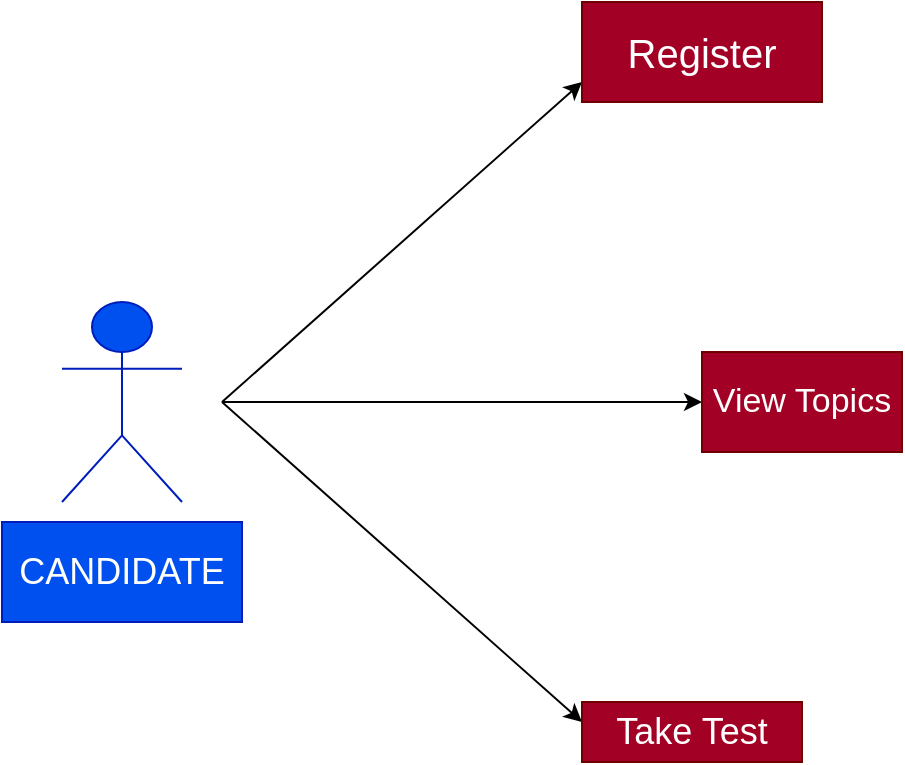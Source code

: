 <mxfile version="13.10.9" type="device"><diagram id="Bp6712YP2T4kPSgLyzfS" name="Page-1"><mxGraphModel dx="1038" dy="580" grid="1" gridSize="10" guides="1" tooltips="1" connect="1" arrows="1" fold="1" page="1" pageScale="1" pageWidth="583" pageHeight="827" math="0" shadow="0"><root><mxCell id="0"/><mxCell id="1" parent="0"/><mxCell id="EQlB2G9J8dbARFNdZKfT-1" value="&lt;font style=&quot;font-size: 16px&quot;&gt;Candidate&lt;/font&gt;" style="shape=umlActor;verticalLabelPosition=bottom;verticalAlign=top;html=1;outlineConnect=0;fillColor=#0050ef;strokeColor=#001DBC;fontColor=#ffffff;" vertex="1" parent="1"><mxGeometry x="40" y="230" width="60" height="100" as="geometry"/></mxCell><mxCell id="EQlB2G9J8dbARFNdZKfT-3" value="" style="endArrow=classic;html=1;" edge="1" parent="1"><mxGeometry width="50" height="50" relative="1" as="geometry"><mxPoint x="120" y="280" as="sourcePoint"/><mxPoint x="300" y="120" as="targetPoint"/></mxGeometry></mxCell><mxCell id="EQlB2G9J8dbARFNdZKfT-4" value="" style="endArrow=classic;html=1;" edge="1" parent="1"><mxGeometry width="50" height="50" relative="1" as="geometry"><mxPoint x="120" y="280" as="sourcePoint"/><mxPoint x="360" y="280" as="targetPoint"/></mxGeometry></mxCell><mxCell id="EQlB2G9J8dbARFNdZKfT-5" value="" style="endArrow=classic;html=1;" edge="1" parent="1"><mxGeometry width="50" height="50" relative="1" as="geometry"><mxPoint x="120" y="280" as="sourcePoint"/><mxPoint x="300" y="440" as="targetPoint"/></mxGeometry></mxCell><mxCell id="EQlB2G9J8dbARFNdZKfT-6" value="&lt;font style=&quot;font-size: 17px&quot;&gt;View Topics&lt;/font&gt;" style="text;html=1;strokeColor=#6F0000;fillColor=#a20025;align=center;verticalAlign=middle;whiteSpace=wrap;rounded=0;fontColor=#ffffff;" vertex="1" parent="1"><mxGeometry x="360" y="255" width="100" height="50" as="geometry"/></mxCell><mxCell id="EQlB2G9J8dbARFNdZKfT-7" value="&lt;font style=&quot;font-size: 20px&quot;&gt;Register&lt;/font&gt;" style="text;html=1;strokeColor=#6F0000;fillColor=#a20025;align=center;verticalAlign=middle;whiteSpace=wrap;rounded=0;fontColor=#ffffff;" vertex="1" parent="1"><mxGeometry x="300" y="80" width="120" height="50" as="geometry"/></mxCell><mxCell id="EQlB2G9J8dbARFNdZKfT-8" value="&lt;font style=&quot;font-size: 18px&quot;&gt;Take Test&lt;/font&gt;" style="text;html=1;strokeColor=#6F0000;fillColor=#a20025;align=center;verticalAlign=middle;whiteSpace=wrap;rounded=0;fontColor=#ffffff;" vertex="1" parent="1"><mxGeometry x="300" y="430" width="110" height="30" as="geometry"/></mxCell><mxCell id="EQlB2G9J8dbARFNdZKfT-9" value="&lt;font style=&quot;font-size: 18px&quot;&gt;CANDIDATE&lt;/font&gt;" style="text;html=1;strokeColor=#001DBC;fillColor=#0050ef;align=center;verticalAlign=middle;whiteSpace=wrap;rounded=0;fontColor=#ffffff;" vertex="1" parent="1"><mxGeometry x="10" y="340" width="120" height="50" as="geometry"/></mxCell></root></mxGraphModel></diagram></mxfile>